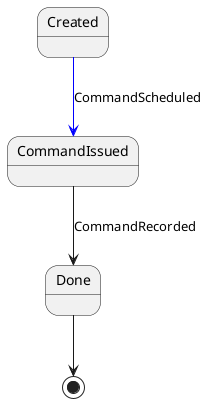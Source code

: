 @startuml
Created -[#blue]-> CommandIssued: CommandScheduled
CommandIssued --> Done: CommandRecorded
Done --> [*]
@enduml
